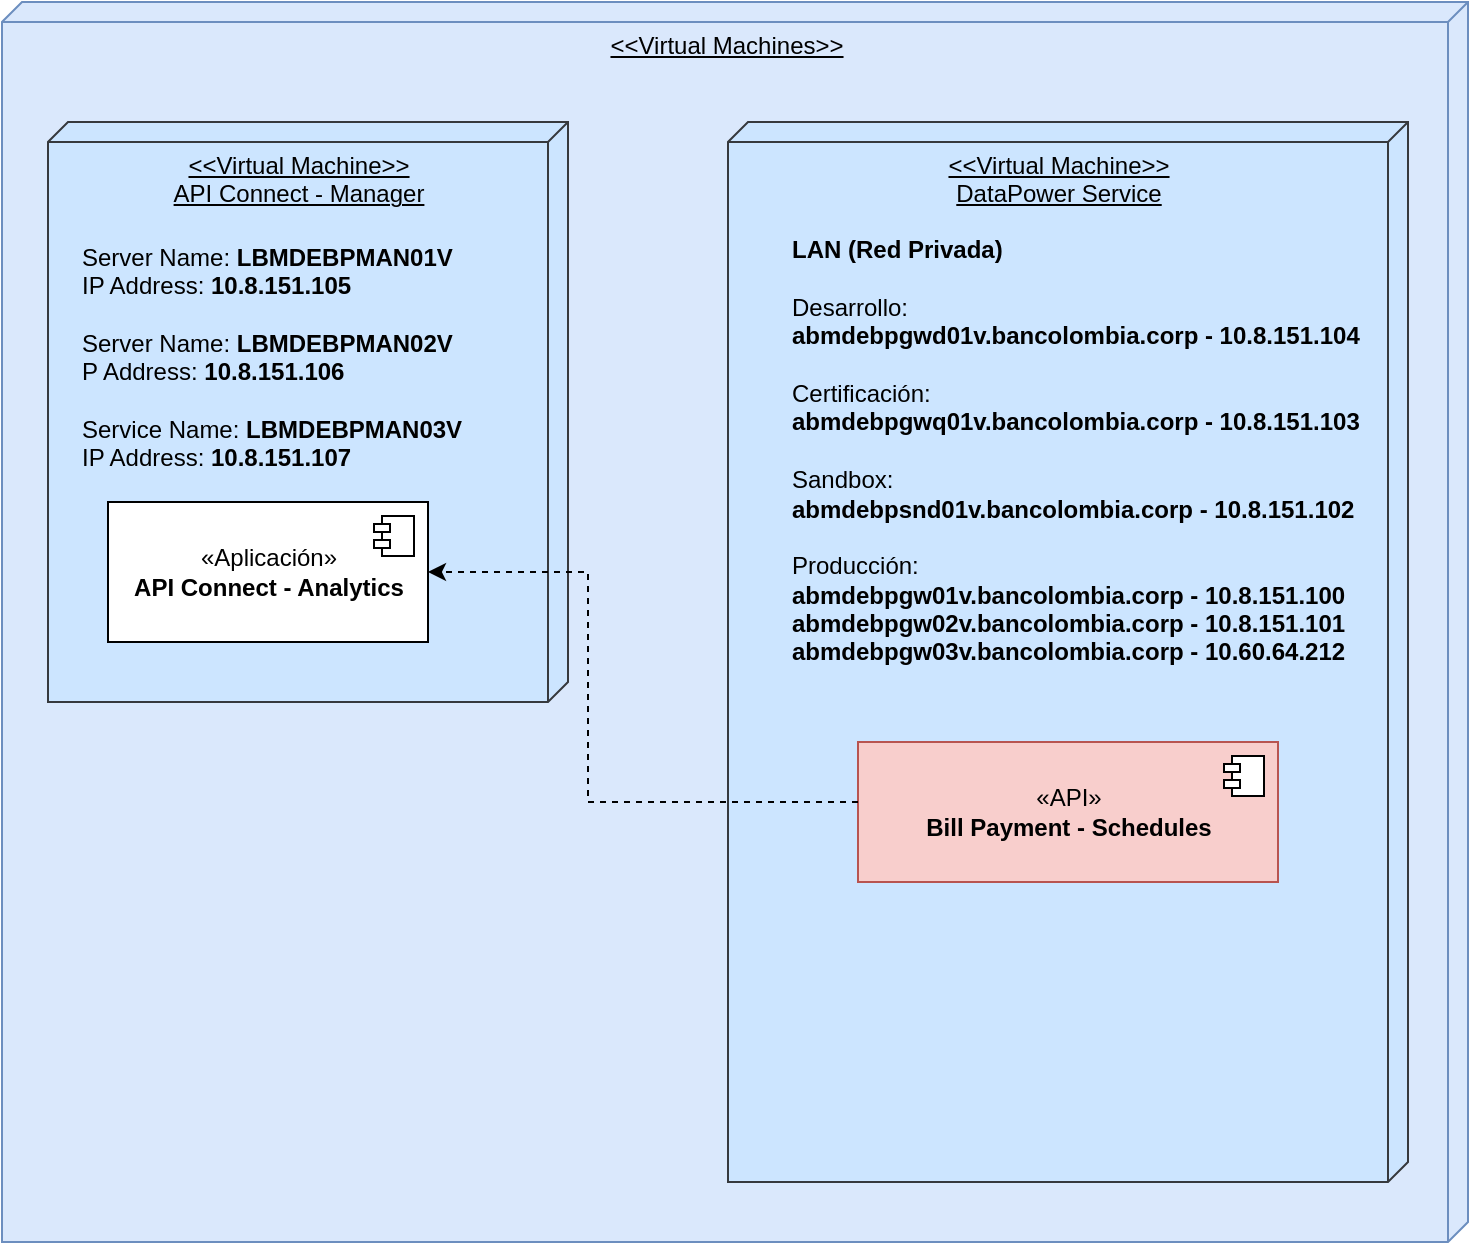 <mxfile version="14.5.3" type="device" pages="2"><diagram id="nwX220K8wEVqySGmkWm9" name="API (On Premises - LAN) - Diagrama de Despliegue"><mxGraphModel dx="1662" dy="794" grid="1" gridSize="10" guides="1" tooltips="1" connect="1" arrows="1" fold="1" page="1" pageScale="1" pageWidth="827" pageHeight="1169" math="0" shadow="0"><root><mxCell id="Mjyg-XQ7-1xs4IrnncBU-0"/><mxCell id="Mjyg-XQ7-1xs4IrnncBU-1" parent="Mjyg-XQ7-1xs4IrnncBU-0"/><mxCell id="0XUdcR8NzrtPYxFGYyB1-1" value="&amp;lt;&amp;lt;Virtual Machines&amp;gt;&amp;gt;" style="verticalAlign=top;align=center;spacingTop=8;spacingLeft=2;spacingRight=12;shape=cube;size=10;direction=south;fontStyle=4;html=1;fillColor=#dae8fc;strokeColor=#6c8ebf;" parent="Mjyg-XQ7-1xs4IrnncBU-1" vertex="1"><mxGeometry x="57" y="80" width="733" height="620" as="geometry"/></mxCell><mxCell id="0XUdcR8NzrtPYxFGYyB1-2" value="&amp;lt;&amp;lt;Virtual Machine&amp;gt;&amp;gt;&lt;br&gt;API Connect - Manager" style="verticalAlign=top;align=center;spacingTop=8;spacingLeft=2;spacingRight=12;shape=cube;size=10;direction=south;fontStyle=4;html=1;fillColor=#cce5ff;strokeColor=#36393d;" parent="Mjyg-XQ7-1xs4IrnncBU-1" vertex="1"><mxGeometry x="80" y="140" width="260" height="290" as="geometry"/></mxCell><mxCell id="0XUdcR8NzrtPYxFGYyB1-13" value="«Aplicación»&lt;br&gt;&lt;b&gt;API Connect - Analytics&lt;/b&gt;" style="html=1;dropTarget=0;" parent="Mjyg-XQ7-1xs4IrnncBU-1" vertex="1"><mxGeometry x="110" y="330" width="160" height="70" as="geometry"/></mxCell><mxCell id="0XUdcR8NzrtPYxFGYyB1-14" value="" style="shape=component;jettyWidth=8;jettyHeight=4;" parent="0XUdcR8NzrtPYxFGYyB1-13" vertex="1"><mxGeometry x="1" width="20" height="20" relative="1" as="geometry"><mxPoint x="-27" y="7" as="offset"/></mxGeometry></mxCell><mxCell id="0XUdcR8NzrtPYxFGYyB1-23" value="Producto - [Nombre del Producto]" style="text;html=1;strokeColor=none;fillColor=none;align=center;verticalAlign=middle;whiteSpace=wrap;rounded=0;" parent="Mjyg-XQ7-1xs4IrnncBU-1" vertex="1"><mxGeometry x="430" y="430" width="320" height="20" as="geometry"/></mxCell><mxCell id="0XUdcR8NzrtPYxFGYyB1-33" value="Server Name:&amp;nbsp;&lt;b&gt;&lt;font style=&quot;font-size: 12px&quot;&gt;LBMDEBPMAN01V&lt;/font&gt;&lt;/b&gt;&lt;br&gt;IP Address:&amp;nbsp;&lt;span&gt;&lt;font style=&quot;font-size: 12px&quot;&gt;&lt;b&gt;10.8.151.105&lt;br&gt;&lt;br&gt;&lt;/b&gt;&lt;/font&gt;&lt;/span&gt;&lt;div&gt;&lt;div style=&quot;box-sizing: border-box ; font-family: &amp;#34;segoe ui&amp;#34; , , &amp;#34;apple color emoji&amp;#34; , &amp;#34;segoe ui emoji&amp;#34; , sans-serif&quot;&gt;&lt;div&gt;&lt;div&gt;&lt;div&gt;Server Name: &lt;b&gt;LBMDEBPMAN02V&lt;/b&gt;&lt;/div&gt;&lt;div&gt;P Address: &lt;b&gt;10.8.151.106&lt;/b&gt;&lt;/div&gt;&lt;/div&gt;&lt;/div&gt;&lt;/div&gt;&lt;div&gt;&lt;br&gt;&lt;/div&gt;&lt;div style=&quot;box-sizing: border-box ; font-family: &amp;#34;segoe ui&amp;#34; , , &amp;#34;apple color emoji&amp;#34; , &amp;#34;segoe ui emoji&amp;#34; , sans-serif&quot;&gt;&lt;div&gt;&lt;div&gt;&lt;div&gt;Service Name: &lt;b&gt;LBMDEBPMAN03V&lt;/b&gt;&lt;/div&gt;&lt;div&gt;IP Address: &lt;b&gt;10.8.151.107&lt;/b&gt;&lt;/div&gt;&lt;br&gt;&lt;/div&gt;&lt;/div&gt;&lt;/div&gt;&lt;/div&gt;" style="text;html=1;strokeColor=none;fillColor=none;align=left;verticalAlign=middle;whiteSpace=wrap;rounded=0;" parent="Mjyg-XQ7-1xs4IrnncBU-1" vertex="1"><mxGeometry x="95" y="190" width="210" height="150" as="geometry"/></mxCell><mxCell id="0XUdcR8NzrtPYxFGYyB1-34" value="&amp;lt;&amp;lt;Virtual Machine&amp;gt;&amp;gt;&lt;br&gt;DataPower Service" style="verticalAlign=top;align=center;spacingTop=8;spacingLeft=2;spacingRight=12;shape=cube;size=10;direction=south;fontStyle=4;html=1;fillColor=#cce5ff;strokeColor=#36393d;" parent="Mjyg-XQ7-1xs4IrnncBU-1" vertex="1"><mxGeometry x="420" y="140" width="340" height="530" as="geometry"/></mxCell><mxCell id="0XUdcR8NzrtPYxFGYyB1-9" value="«API»&lt;br&gt;&lt;b&gt;Bill Payment - Schedules&lt;/b&gt;" style="html=1;dropTarget=0;fillColor=#f8cecc;strokeColor=#b85450;" parent="Mjyg-XQ7-1xs4IrnncBU-1" vertex="1"><mxGeometry x="485" y="450" width="210" height="70" as="geometry"/></mxCell><mxCell id="0XUdcR8NzrtPYxFGYyB1-10" value="" style="shape=component;jettyWidth=8;jettyHeight=4;" parent="0XUdcR8NzrtPYxFGYyB1-9" vertex="1"><mxGeometry x="1" width="20" height="20" relative="1" as="geometry"><mxPoint x="-27" y="7" as="offset"/></mxGeometry></mxCell><mxCell id="rkOrVrKnMZ1VXqBM68RN-2" value="&lt;b&gt;LAN (Red Privada)&lt;br&gt;&lt;/b&gt;&lt;br&gt;Desarrollo:&lt;br&gt;&lt;b&gt;abmdebpgwd01v.bancolombia.corp - 10.8.151.104&lt;/b&gt;&lt;br&gt;&lt;br&gt;Certificación: &lt;br&gt;&lt;b&gt;abmdebpgwq01v.bancolombia.corp - 10.8.151.103&lt;/b&gt;&lt;br&gt;&lt;br&gt;Sandbox: &lt;br&gt;&lt;b&gt;abmdebpsnd01v.bancolombia.corp - 10.8.151.102&lt;/b&gt;&lt;br&gt;&lt;br&gt;Producción:&lt;br&gt;&lt;b&gt;abmdebpgw01v.bancolombia.corp - 10.8.151.100&lt;br&gt;abmdebpgw02v.bancolombia.corp - 10.8.151.101&lt;br&gt;abmdebpgw03v.bancolombia.corp - 10.60.64.212&lt;/b&gt;" style="text;html=1;" parent="Mjyg-XQ7-1xs4IrnncBU-1" vertex="1"><mxGeometry x="450" y="190" width="280" height="230" as="geometry"/></mxCell><mxCell id="0XUdcR8NzrtPYxFGYyB1-6" style="edgeStyle=orthogonalEdgeStyle;rounded=0;orthogonalLoop=1;jettySize=auto;html=1;dashed=1;entryX=1;entryY=0.5;entryDx=0;entryDy=0;" parent="Mjyg-XQ7-1xs4IrnncBU-1" source="0XUdcR8NzrtPYxFGYyB1-9" target="0XUdcR8NzrtPYxFGYyB1-13" edge="1"><mxGeometry relative="1" as="geometry"><Array as="points"><mxPoint x="350" y="480"/><mxPoint x="350" y="365"/></Array></mxGeometry></mxCell></root></mxGraphModel></diagram><diagram id="JrofZ5DyJ_u5LG-7UcOC" name="API (On Premises) - Diagrama de Componentes"><mxGraphModel dx="2489" dy="794" grid="1" gridSize="10" guides="1" tooltips="1" connect="1" arrows="1" fold="1" page="1" pageScale="1" pageWidth="827" pageHeight="1169" math="0" shadow="0"><root><mxCell id="WOmUOqVhnS8TxGK_v8xh-0"/><mxCell id="WOmUOqVhnS8TxGK_v8xh-1" parent="WOmUOqVhnS8TxGK_v8xh-0"/><mxCell id="CrnPVgO2-DGKbMuD6TUf-1" value="API Connect (On Premises)" style="verticalAlign=top;align=center;spacingTop=8;spacingLeft=2;spacingRight=12;shape=cube;size=10;direction=south;fontStyle=4;html=1;fillColor=#dae8fc;strokeColor=#6c8ebf;" parent="WOmUOqVhnS8TxGK_v8xh-1" vertex="1"><mxGeometry x="50" y="225" width="390" height="370" as="geometry"/></mxCell><mxCell id="CrnPVgO2-DGKbMuD6TUf-4" style="edgeStyle=orthogonalEdgeStyle;rounded=0;orthogonalLoop=1;jettySize=auto;html=1;entryX=0.5;entryY=0;entryDx=0;entryDy=0;dashed=1;" parent="WOmUOqVhnS8TxGK_v8xh-1" source="CrnPVgO2-DGKbMuD6TUf-6" target="CrnPVgO2-DGKbMuD6TUf-10" edge="1"><mxGeometry relative="1" as="geometry"/></mxCell><mxCell id="CrnPVgO2-DGKbMuD6TUf-5" value="&lt;span style=&quot;background-color: rgb(218 , 232 , 252)&quot;&gt;REST/HTTP(S)&lt;/span&gt;" style="text;html=1;align=center;verticalAlign=middle;resizable=0;points=[];labelBackgroundColor=#ffffff;" parent="CrnPVgO2-DGKbMuD6TUf-4" vertex="1" connectable="0"><mxGeometry x="0.232" y="1" relative="1" as="geometry"><mxPoint x="1" y="-11.5" as="offset"/></mxGeometry></mxCell><mxCell id="BbuomhxNF8CTwXBP4xeJ-0" value="" style="edgeStyle=orthogonalEdgeStyle;rounded=0;orthogonalLoop=1;jettySize=auto;html=1;" parent="WOmUOqVhnS8TxGK_v8xh-1" source="CrnPVgO2-DGKbMuD6TUf-6" target="CrnPVgO2-DGKbMuD6TUf-17" edge="1"><mxGeometry relative="1" as="geometry"/></mxCell><mxCell id="CrnPVgO2-DGKbMuD6TUf-6" value="«API»&lt;br&gt;&lt;b&gt;Bill Payment - Schedules_V1.0&lt;/b&gt;&lt;br&gt;&lt;div&gt;&lt;b&gt;+ Delete Schedules&lt;/b&gt;&lt;/div&gt;&lt;br&gt;&lt;h1 align=&quot;left&quot; style=&quot;margin-left: 21.3pt ; text-align: left ; text-indent: -28.4pt&quot;&gt;&lt;span lang=&quot;ES&quot; style=&quot;font-size: 14.0pt ; font-family: &amp;#34;trebuchet ms&amp;#34; , sans-serif&quot;&gt;&lt;/span&gt;&lt;/h1&gt;" style="html=1;dropTarget=0;fillColor=#f8cecc;strokeColor=#b85450;" parent="WOmUOqVhnS8TxGK_v8xh-1" vertex="1"><mxGeometry x="115" y="322.5" width="280" height="85" as="geometry"/></mxCell><mxCell id="CrnPVgO2-DGKbMuD6TUf-7" value="" style="shape=component;jettyWidth=8;jettyHeight=4;" parent="CrnPVgO2-DGKbMuD6TUf-6" vertex="1"><mxGeometry x="1" width="20" height="20" relative="1" as="geometry"><mxPoint x="-27" y="7" as="offset"/></mxGeometry></mxCell><mxCell id="CrnPVgO2-DGKbMuD6TUf-10" value="«Aplicación»&lt;br&gt;&lt;b&gt;API Connect - Analytics&lt;/b&gt;" style="html=1;dropTarget=0;" parent="WOmUOqVhnS8TxGK_v8xh-1" vertex="1"><mxGeometry x="175" y="470" width="160" height="70" as="geometry"/></mxCell><mxCell id="CrnPVgO2-DGKbMuD6TUf-11" value="" style="shape=component;jettyWidth=8;jettyHeight=4;" parent="CrnPVgO2-DGKbMuD6TUf-10" vertex="1"><mxGeometry x="1" width="20" height="20" relative="1" as="geometry"><mxPoint x="-27" y="7" as="offset"/></mxGeometry></mxCell><mxCell id="CrnPVgO2-DGKbMuD6TUf-17" value="Producto - Bill Payment" style="text;html=1;strokeColor=none;fillColor=none;align=center;verticalAlign=middle;whiteSpace=wrap;rounded=0;" parent="WOmUOqVhnS8TxGK_v8xh-1" vertex="1"><mxGeometry x="85" y="280" width="320" height="20" as="geometry"/></mxCell><mxCell id="CrnPVgO2-DGKbMuD6TUf-19" value="" style="rounded=0;orthogonalLoop=1;jettySize=auto;html=1;endArrow=none;endFill=0;dashed=1;exitX=0;exitY=0.5;exitDx=0;exitDy=0;" parent="WOmUOqVhnS8TxGK_v8xh-1" source="CrnPVgO2-DGKbMuD6TUf-6" target="CrnPVgO2-DGKbMuD6TUf-21" edge="1"><mxGeometry relative="1" as="geometry"><mxPoint x="80" y="215" as="sourcePoint"/><mxPoint x="10" y="360" as="targetPoint"/></mxGeometry></mxCell><mxCell id="CrnPVgO2-DGKbMuD6TUf-20" value="REST/HTTP(S)" style="text;html=1;align=center;verticalAlign=middle;resizable=0;points=[];labelBackgroundColor=#ffffff;" parent="CrnPVgO2-DGKbMuD6TUf-19" vertex="1" connectable="0"><mxGeometry x="-0.505" y="1" relative="1" as="geometry"><mxPoint x="-109" y="-21" as="offset"/></mxGeometry></mxCell><mxCell id="CrnPVgO2-DGKbMuD6TUf-21" value="" style="ellipse;whiteSpace=wrap;html=1;fontFamily=Helvetica;fontSize=12;fontColor=#000000;align=center;strokeColor=#000000;fillColor=#ffffff;points=[];aspect=fixed;resizable=0;" parent="WOmUOqVhnS8TxGK_v8xh-1" vertex="1"><mxGeometry x="-30" y="360" width="10" height="10" as="geometry"/></mxCell><mxCell id="CrnPVgO2-DGKbMuD6TUf-22" style="edgeStyle=orthogonalEdgeStyle;rounded=0;orthogonalLoop=1;jettySize=auto;html=1;entryX=0;entryY=0.5;entryDx=0;entryDy=0;dashed=1;exitX=1;exitY=0.5;exitDx=0;exitDy=0;" parent="WOmUOqVhnS8TxGK_v8xh-1" source="CrnPVgO2-DGKbMuD6TUf-6" target="CrnPVgO2-DGKbMuD6TUf-30" edge="1"><mxGeometry relative="1" as="geometry"><mxPoint x="490" y="360" as="sourcePoint"/></mxGeometry></mxCell><mxCell id="CrnPVgO2-DGKbMuD6TUf-23" value="esbXML-SOI/HTTP(S)" style="text;html=1;align=center;verticalAlign=middle;resizable=0;points=[];labelBackgroundColor=#ffffff;" parent="CrnPVgO2-DGKbMuD6TUf-22" vertex="1" connectable="0"><mxGeometry x="-0.17" y="1" relative="1" as="geometry"><mxPoint x="34" y="-29" as="offset"/></mxGeometry></mxCell><mxCell id="CrnPVgO2-DGKbMuD6TUf-28" value="IBM Integration BUS" style="verticalAlign=top;align=center;spacingTop=8;spacingLeft=2;spacingRight=12;shape=cube;size=10;direction=south;fontStyle=4;html=1;fillColor=#dae8fc;strokeColor=#6c8ebf;" parent="WOmUOqVhnS8TxGK_v8xh-1" vertex="1"><mxGeometry x="580" y="280" width="240" height="150" as="geometry"/></mxCell><mxCell id="CrnPVgO2-DGKbMuD6TUf-29" style="edgeStyle=orthogonalEdgeStyle;rounded=0;orthogonalLoop=1;jettySize=auto;html=1;entryX=0;entryY=0.5;entryDx=0;entryDy=0;dashed=1;" parent="WOmUOqVhnS8TxGK_v8xh-1" source="CrnPVgO2-DGKbMuD6TUf-30" target="CrnPVgO2-DGKbMuD6TUf-33" edge="1"><mxGeometry relative="1" as="geometry"/></mxCell><mxCell id="CrnPVgO2-DGKbMuD6TUf-30" value="&lt;br&gt;&lt;br&gt;«Servicio»&lt;br&gt;&lt;span style=&quot;background-color: rgb(255 , 255 , 255)&quot;&gt;&lt;font color=&quot;#222222&quot; face=&quot;helvetica, arial, tahoma, verdana, sans-serif&quot;&gt;GestionPagoProgramado_v1.0.0&lt;br&gt;&lt;/font&gt;&lt;br&gt;&lt;font color=&quot;#222222&quot; face=&quot;helvetica, arial, tahoma, verdana, sans-serif&quot;&gt;+&amp;nbsp;&lt;/font&gt;&lt;/span&gt;&lt;span lang=&quot;ES-ES&quot; class=&quot;TextRun SCXW248327597 BCX0&quot; style=&quot;animation: 0s ease 0s 1 normal none running none ; appearance: none ; backface-visibility: visible ; background: none 0% 0% / auto repeat scroll padding-box border-box rgba(0 , 0 , 0 , 0) ; border: 0px none rgb(0 , 0 , 0) ; border-radius: 0px ; border-collapse: collapse ; box-shadow: none ; box-sizing: content-box ; caption-side: top ; clear: none ; clip: auto ; content: normal ; cursor: text ; direction: ltr ; display: inline ; empty-cells: show ; float: none ; font-family: &amp;#34;calibri&amp;#34; , &amp;#34;calibri_embeddedfont&amp;#34; , &amp;#34;calibri_msfontservice&amp;#34; , sans-serif ; font-size: 13.333px ; height: auto ; line-height: 18.346px ; list-style: outside none disc ; margin: 0px ; max-height: none ; max-width: none ; min-height: 0px ; min-width: 0px ; opacity: 1 ; outline: rgb(0 , 0 , 0) none 0px ; overflow-wrap: break-word ; overflow: visible ; padding: 0px ; perspective: none ; perspective-origin: 0px 0px ; position: static ; resize: none ; speak: normal ; table-layout: auto ; text-align: left ; text-overflow: clip ; text-shadow: none ; transform: none ; transform-origin: 0px 0px ; transform-style: flat ; transition: all 0s ease 0s ; unicode-bidi: normal ; vertical-align: baseline ; visibility: visible ; width: auto ; word-break: normal ; z-index: auto ; zoom: 1 ; border-spacing: 0px&quot;&gt;&lt;span class=&quot;NormalTextRun SCXW248327597 BCX0&quot; style=&quot;background-color: inherit&quot;&gt;eliminarDebito&lt;/span&gt;&lt;/span&gt;&lt;span style=&quot;background-color: rgb(255 , 255 , 255)&quot;&gt;&lt;font color=&quot;#222222&quot; face=&quot;helvetica, arial, tahoma, verdana, sans-serif&quot;&gt;&lt;br&gt;&lt;br&gt;&lt;/font&gt;&lt;br&gt;&lt;br&gt;&lt;/span&gt;" style="html=1;dropTarget=0;" parent="WOmUOqVhnS8TxGK_v8xh-1" vertex="1"><mxGeometry x="590" y="310" width="210" height="110" as="geometry"/></mxCell><mxCell id="CrnPVgO2-DGKbMuD6TUf-31" value="" style="shape=component;jettyWidth=8;jettyHeight=4;" parent="CrnPVgO2-DGKbMuD6TUf-30" vertex="1"><mxGeometry x="1" width="20" height="20" relative="1" as="geometry"><mxPoint x="-27" y="7" as="offset"/></mxGeometry></mxCell><mxCell id="CrnPVgO2-DGKbMuD6TUf-32" value="Aplicativo Proveedor" style="verticalAlign=top;align=center;spacingTop=8;spacingLeft=2;spacingRight=12;shape=cube;size=10;direction=south;fontStyle=4;html=1;fillColor=#dae8fc;strokeColor=#6c8ebf;" parent="WOmUOqVhnS8TxGK_v8xh-1" vertex="1"><mxGeometry x="860" y="285" width="210" height="150" as="geometry"/></mxCell><mxCell id="CrnPVgO2-DGKbMuD6TUf-33" value="«Servicio»&lt;br&gt;&lt;b&gt;Recaudos&lt;br&gt;&lt;/b&gt;" style="html=1;dropTarget=0;" parent="WOmUOqVhnS8TxGK_v8xh-1" vertex="1"><mxGeometry x="890" y="330" width="150" height="70" as="geometry"/></mxCell><mxCell id="CrnPVgO2-DGKbMuD6TUf-34" value="" style="shape=component;jettyWidth=8;jettyHeight=4;" parent="CrnPVgO2-DGKbMuD6TUf-33" vertex="1"><mxGeometry x="1" width="20" height="20" relative="1" as="geometry"><mxPoint x="-27" y="7" as="offset"/></mxGeometry></mxCell><mxCell id="CrnPVgO2-DGKbMuD6TUf-35" value="JSON API" style="text;html=1;align=center;verticalAlign=middle;resizable=0;points=[];labelBackgroundColor=#ffffff;" parent="WOmUOqVhnS8TxGK_v8xh-1" vertex="1" connectable="0"><mxGeometry x="80" y="410" as="geometry"><mxPoint x="-110" y="-25" as="offset"/></mxGeometry></mxCell></root></mxGraphModel></diagram></mxfile>
